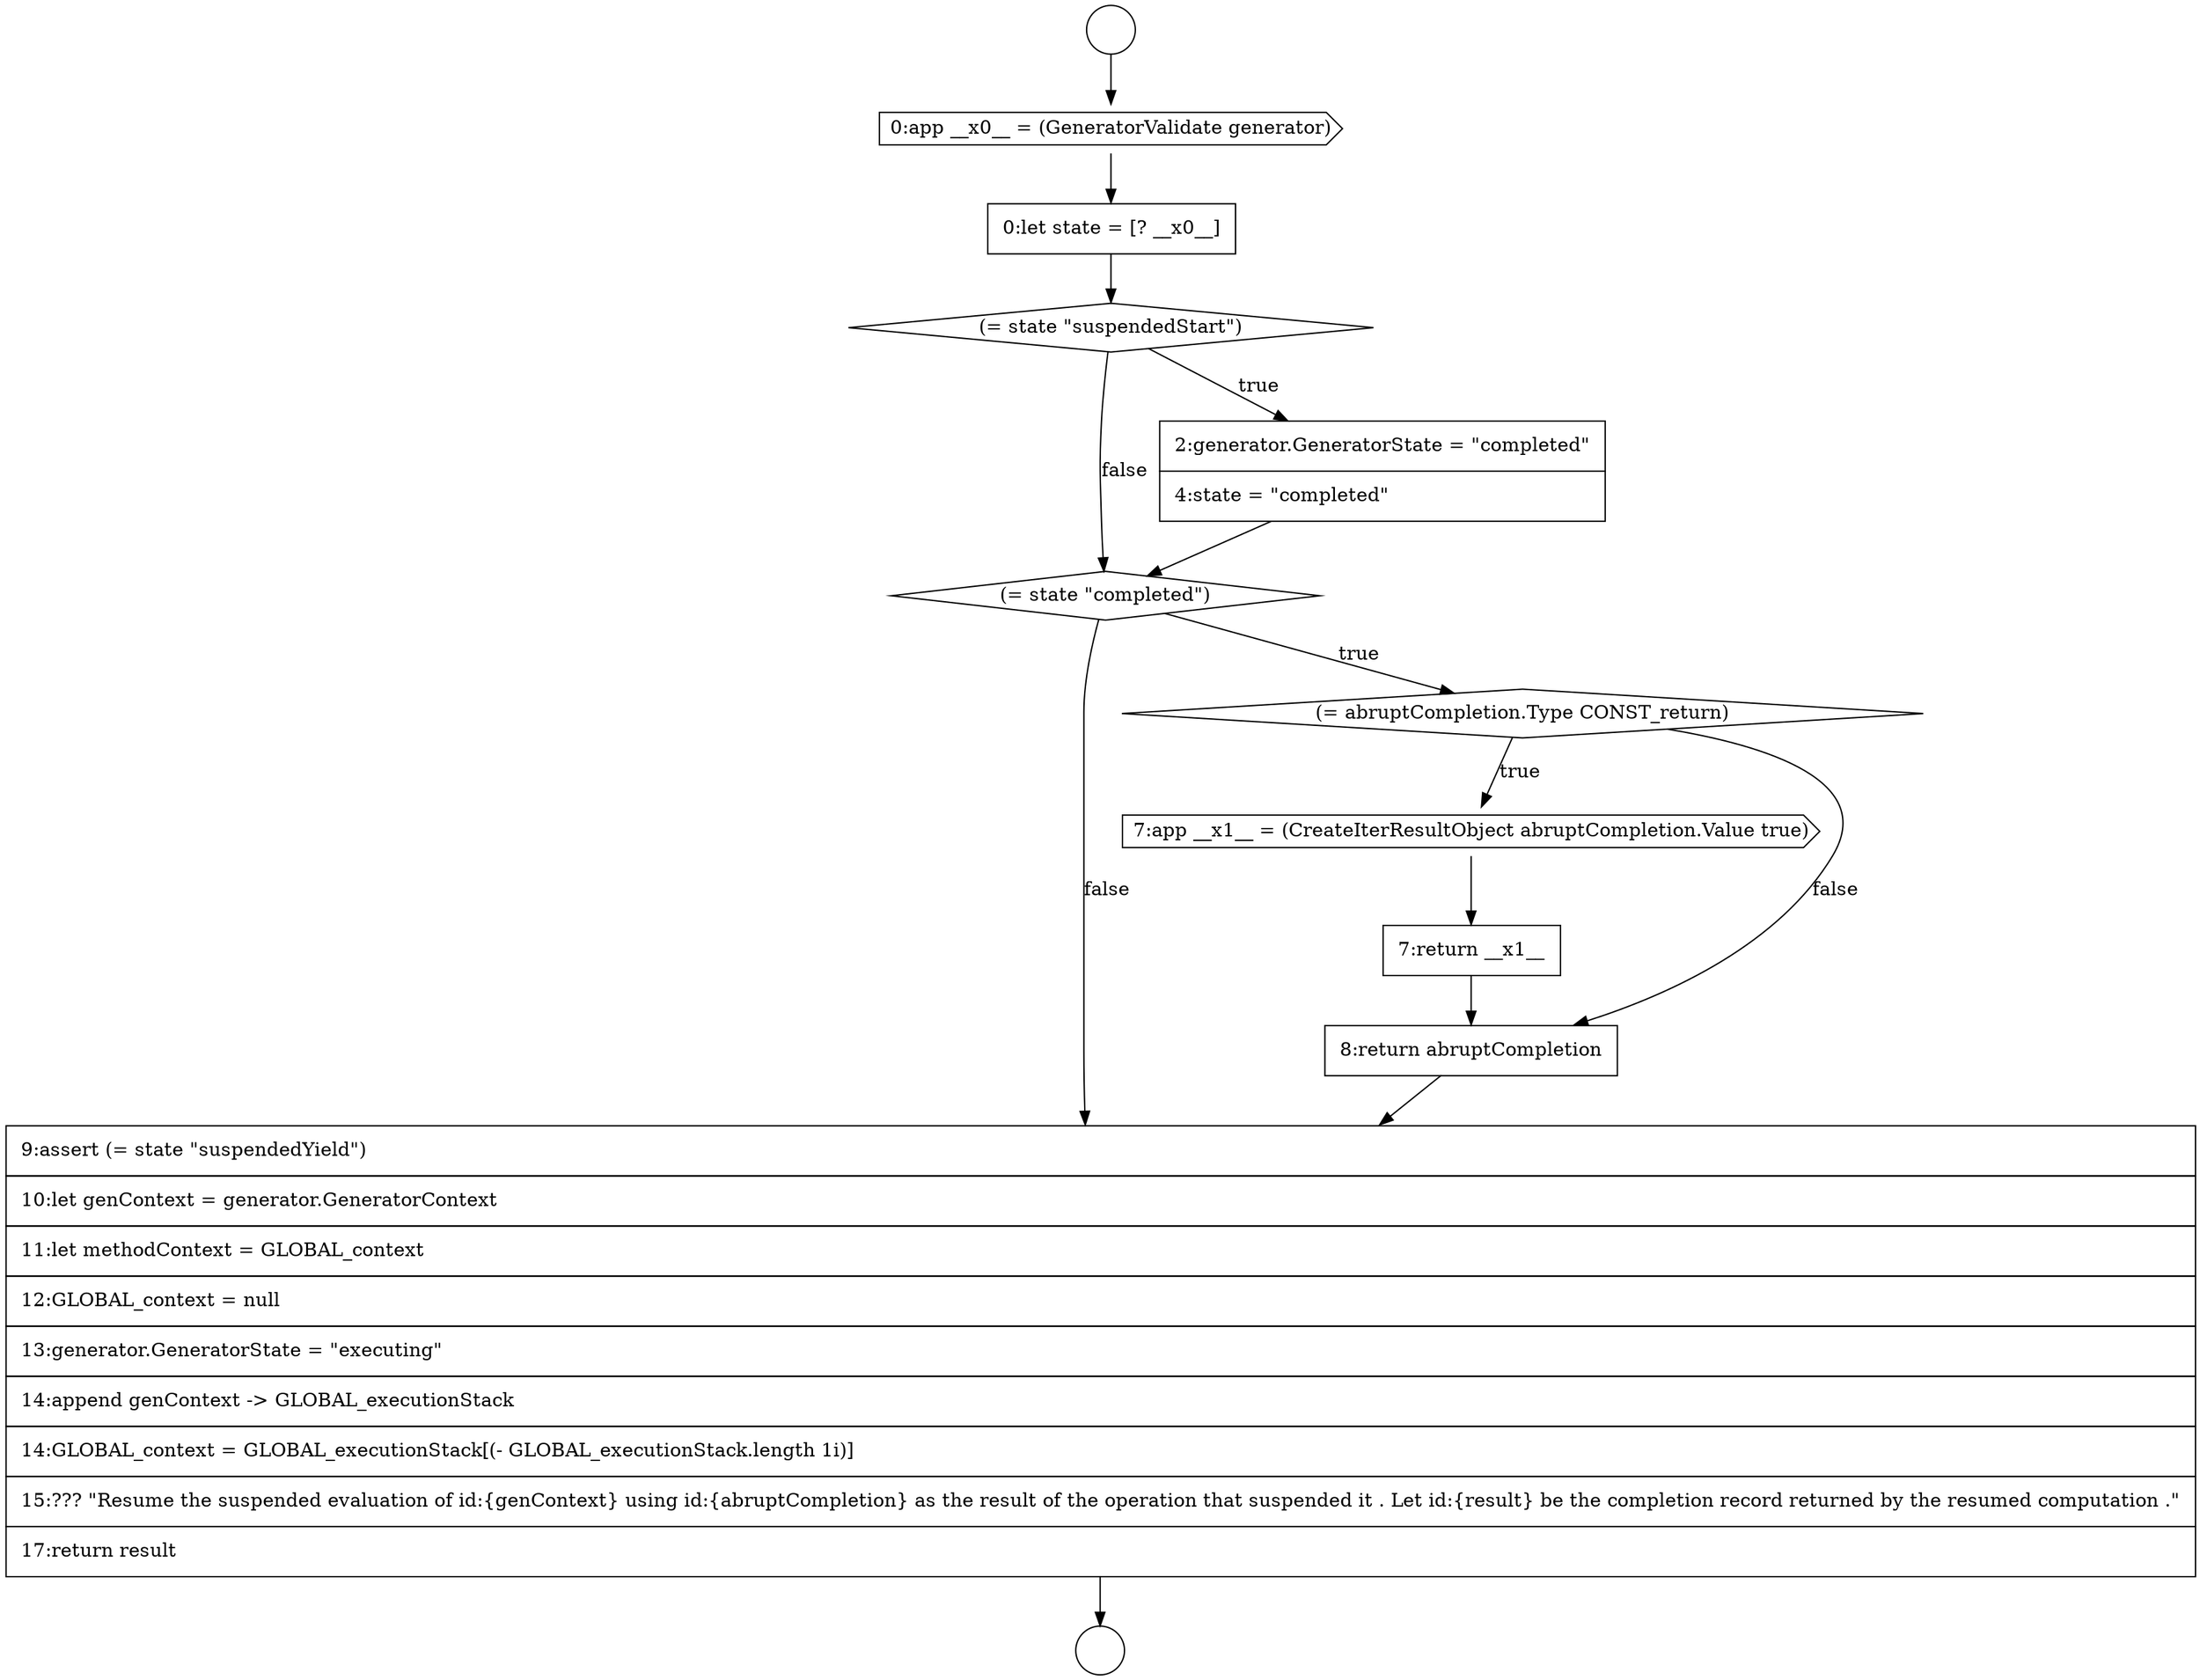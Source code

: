 digraph {
  node17017 [shape=cds, label=<<font color="black">7:app __x1__ = (CreateIterResultObject abruptCompletion.Value true)</font>> color="black" fillcolor="white" style=filled]
  node17010 [shape=circle label=" " color="black" fillcolor="white" style=filled]
  node17018 [shape=none, margin=0, label=<<font color="black">
    <table border="0" cellborder="1" cellspacing="0" cellpadding="10">
      <tr><td align="left">7:return __x1__</td></tr>
    </table>
  </font>> color="black" fillcolor="white" style=filled]
  node17019 [shape=none, margin=0, label=<<font color="black">
    <table border="0" cellborder="1" cellspacing="0" cellpadding="10">
      <tr><td align="left">8:return abruptCompletion</td></tr>
    </table>
  </font>> color="black" fillcolor="white" style=filled]
  node17020 [shape=none, margin=0, label=<<font color="black">
    <table border="0" cellborder="1" cellspacing="0" cellpadding="10">
      <tr><td align="left">9:assert (= state &quot;suspendedYield&quot;)</td></tr>
      <tr><td align="left">10:let genContext = generator.GeneratorContext</td></tr>
      <tr><td align="left">11:let methodContext = GLOBAL_context</td></tr>
      <tr><td align="left">12:GLOBAL_context = null</td></tr>
      <tr><td align="left">13:generator.GeneratorState = &quot;executing&quot;</td></tr>
      <tr><td align="left">14:append genContext -&gt; GLOBAL_executionStack</td></tr>
      <tr><td align="left">14:GLOBAL_context = GLOBAL_executionStack[(- GLOBAL_executionStack.length 1i)]</td></tr>
      <tr><td align="left">15:??? &quot;Resume the suspended evaluation of id:{genContext} using id:{abruptCompletion} as the result of the operation that suspended it . Let id:{result} be the completion record returned by the resumed computation .&quot;</td></tr>
      <tr><td align="left">17:return result</td></tr>
    </table>
  </font>> color="black" fillcolor="white" style=filled]
  node17015 [shape=diamond, label=<<font color="black">(= state &quot;completed&quot;)</font>> color="black" fillcolor="white" style=filled]
  node17014 [shape=none, margin=0, label=<<font color="black">
    <table border="0" cellborder="1" cellspacing="0" cellpadding="10">
      <tr><td align="left">2:generator.GeneratorState = &quot;completed&quot;</td></tr>
      <tr><td align="left">4:state = &quot;completed&quot;</td></tr>
    </table>
  </font>> color="black" fillcolor="white" style=filled]
  node17011 [shape=cds, label=<<font color="black">0:app __x0__ = (GeneratorValidate generator)</font>> color="black" fillcolor="white" style=filled]
  node17016 [shape=diamond, label=<<font color="black">(= abruptCompletion.Type CONST_return)</font>> color="black" fillcolor="white" style=filled]
  node17009 [shape=circle label=" " color="black" fillcolor="white" style=filled]
  node17012 [shape=none, margin=0, label=<<font color="black">
    <table border="0" cellborder="1" cellspacing="0" cellpadding="10">
      <tr><td align="left">0:let state = [? __x0__]</td></tr>
    </table>
  </font>> color="black" fillcolor="white" style=filled]
  node17013 [shape=diamond, label=<<font color="black">(= state &quot;suspendedStart&quot;)</font>> color="black" fillcolor="white" style=filled]
  node17013 -> node17014 [label=<<font color="black">true</font>> color="black"]
  node17013 -> node17015 [label=<<font color="black">false</font>> color="black"]
  node17015 -> node17016 [label=<<font color="black">true</font>> color="black"]
  node17015 -> node17020 [label=<<font color="black">false</font>> color="black"]
  node17012 -> node17013 [ color="black"]
  node17014 -> node17015 [ color="black"]
  node17016 -> node17017 [label=<<font color="black">true</font>> color="black"]
  node17016 -> node17019 [label=<<font color="black">false</font>> color="black"]
  node17011 -> node17012 [ color="black"]
  node17018 -> node17019 [ color="black"]
  node17009 -> node17011 [ color="black"]
  node17020 -> node17010 [ color="black"]
  node17019 -> node17020 [ color="black"]
  node17017 -> node17018 [ color="black"]
}
